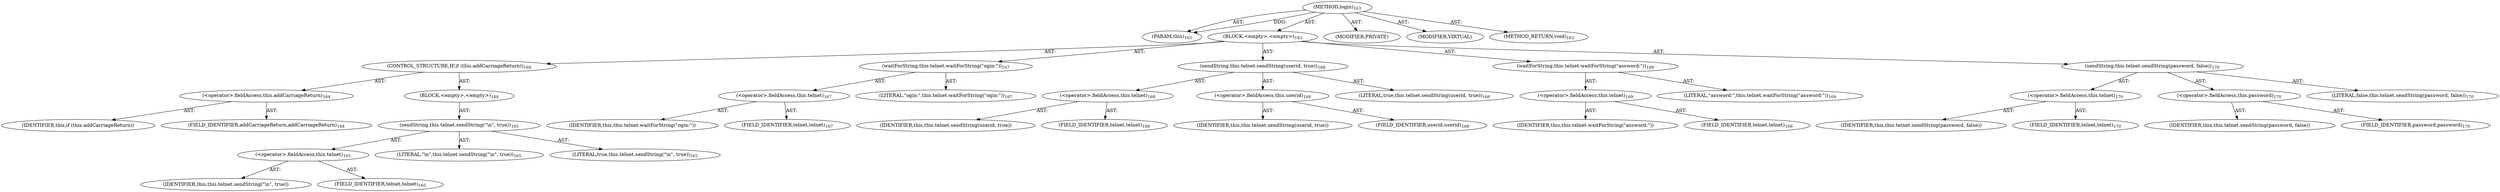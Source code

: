 digraph "login" {  
"111669149697" [label = <(METHOD,login)<SUB>163</SUB>> ]
"115964117012" [label = <(PARAM,this)<SUB>163</SUB>> ]
"25769803789" [label = <(BLOCK,&lt;empty&gt;,&lt;empty&gt;)<SUB>163</SUB>> ]
"47244640264" [label = <(CONTROL_STRUCTURE,IF,if (this.addCarriageReturn))<SUB>164</SUB>> ]
"30064771135" [label = <(&lt;operator&gt;.fieldAccess,this.addCarriageReturn)<SUB>164</SUB>> ]
"68719476800" [label = <(IDENTIFIER,this,if (this.addCarriageReturn))> ]
"55834574865" [label = <(FIELD_IDENTIFIER,addCarriageReturn,addCarriageReturn)<SUB>164</SUB>> ]
"25769803790" [label = <(BLOCK,&lt;empty&gt;,&lt;empty&gt;)<SUB>164</SUB>> ]
"30064771136" [label = <(sendString,this.telnet.sendString(&quot;\n&quot;, true))<SUB>165</SUB>> ]
"30064771137" [label = <(&lt;operator&gt;.fieldAccess,this.telnet)<SUB>165</SUB>> ]
"68719476801" [label = <(IDENTIFIER,this,this.telnet.sendString(&quot;\n&quot;, true))> ]
"55834574866" [label = <(FIELD_IDENTIFIER,telnet,telnet)<SUB>165</SUB>> ]
"90194313229" [label = <(LITERAL,&quot;\n&quot;,this.telnet.sendString(&quot;\n&quot;, true))<SUB>165</SUB>> ]
"90194313230" [label = <(LITERAL,true,this.telnet.sendString(&quot;\n&quot;, true))<SUB>165</SUB>> ]
"30064771138" [label = <(waitForString,this.telnet.waitForString(&quot;ogin:&quot;))<SUB>167</SUB>> ]
"30064771139" [label = <(&lt;operator&gt;.fieldAccess,this.telnet)<SUB>167</SUB>> ]
"68719476802" [label = <(IDENTIFIER,this,this.telnet.waitForString(&quot;ogin:&quot;))> ]
"55834574867" [label = <(FIELD_IDENTIFIER,telnet,telnet)<SUB>167</SUB>> ]
"90194313231" [label = <(LITERAL,&quot;ogin:&quot;,this.telnet.waitForString(&quot;ogin:&quot;))<SUB>167</SUB>> ]
"30064771140" [label = <(sendString,this.telnet.sendString(userid, true))<SUB>168</SUB>> ]
"30064771141" [label = <(&lt;operator&gt;.fieldAccess,this.telnet)<SUB>168</SUB>> ]
"68719476803" [label = <(IDENTIFIER,this,this.telnet.sendString(userid, true))> ]
"55834574868" [label = <(FIELD_IDENTIFIER,telnet,telnet)<SUB>168</SUB>> ]
"30064771142" [label = <(&lt;operator&gt;.fieldAccess,this.userid)<SUB>168</SUB>> ]
"68719476804" [label = <(IDENTIFIER,this,this.telnet.sendString(userid, true))> ]
"55834574869" [label = <(FIELD_IDENTIFIER,userid,userid)<SUB>168</SUB>> ]
"90194313232" [label = <(LITERAL,true,this.telnet.sendString(userid, true))<SUB>168</SUB>> ]
"30064771143" [label = <(waitForString,this.telnet.waitForString(&quot;assword:&quot;))<SUB>169</SUB>> ]
"30064771144" [label = <(&lt;operator&gt;.fieldAccess,this.telnet)<SUB>169</SUB>> ]
"68719476805" [label = <(IDENTIFIER,this,this.telnet.waitForString(&quot;assword:&quot;))> ]
"55834574870" [label = <(FIELD_IDENTIFIER,telnet,telnet)<SUB>169</SUB>> ]
"90194313233" [label = <(LITERAL,&quot;assword:&quot;,this.telnet.waitForString(&quot;assword:&quot;))<SUB>169</SUB>> ]
"30064771145" [label = <(sendString,this.telnet.sendString(password, false))<SUB>170</SUB>> ]
"30064771146" [label = <(&lt;operator&gt;.fieldAccess,this.telnet)<SUB>170</SUB>> ]
"68719476806" [label = <(IDENTIFIER,this,this.telnet.sendString(password, false))> ]
"55834574871" [label = <(FIELD_IDENTIFIER,telnet,telnet)<SUB>170</SUB>> ]
"30064771147" [label = <(&lt;operator&gt;.fieldAccess,this.password)<SUB>170</SUB>> ]
"68719476807" [label = <(IDENTIFIER,this,this.telnet.sendString(password, false))> ]
"55834574872" [label = <(FIELD_IDENTIFIER,password,password)<SUB>170</SUB>> ]
"90194313234" [label = <(LITERAL,false,this.telnet.sendString(password, false))<SUB>170</SUB>> ]
"133143986186" [label = <(MODIFIER,PRIVATE)> ]
"133143986187" [label = <(MODIFIER,VIRTUAL)> ]
"128849018881" [label = <(METHOD_RETURN,void)<SUB>163</SUB>> ]
  "111669149697" -> "115964117012"  [ label = "AST: "] 
  "111669149697" -> "25769803789"  [ label = "AST: "] 
  "111669149697" -> "133143986186"  [ label = "AST: "] 
  "111669149697" -> "133143986187"  [ label = "AST: "] 
  "111669149697" -> "128849018881"  [ label = "AST: "] 
  "25769803789" -> "47244640264"  [ label = "AST: "] 
  "25769803789" -> "30064771138"  [ label = "AST: "] 
  "25769803789" -> "30064771140"  [ label = "AST: "] 
  "25769803789" -> "30064771143"  [ label = "AST: "] 
  "25769803789" -> "30064771145"  [ label = "AST: "] 
  "47244640264" -> "30064771135"  [ label = "AST: "] 
  "47244640264" -> "25769803790"  [ label = "AST: "] 
  "30064771135" -> "68719476800"  [ label = "AST: "] 
  "30064771135" -> "55834574865"  [ label = "AST: "] 
  "25769803790" -> "30064771136"  [ label = "AST: "] 
  "30064771136" -> "30064771137"  [ label = "AST: "] 
  "30064771136" -> "90194313229"  [ label = "AST: "] 
  "30064771136" -> "90194313230"  [ label = "AST: "] 
  "30064771137" -> "68719476801"  [ label = "AST: "] 
  "30064771137" -> "55834574866"  [ label = "AST: "] 
  "30064771138" -> "30064771139"  [ label = "AST: "] 
  "30064771138" -> "90194313231"  [ label = "AST: "] 
  "30064771139" -> "68719476802"  [ label = "AST: "] 
  "30064771139" -> "55834574867"  [ label = "AST: "] 
  "30064771140" -> "30064771141"  [ label = "AST: "] 
  "30064771140" -> "30064771142"  [ label = "AST: "] 
  "30064771140" -> "90194313232"  [ label = "AST: "] 
  "30064771141" -> "68719476803"  [ label = "AST: "] 
  "30064771141" -> "55834574868"  [ label = "AST: "] 
  "30064771142" -> "68719476804"  [ label = "AST: "] 
  "30064771142" -> "55834574869"  [ label = "AST: "] 
  "30064771143" -> "30064771144"  [ label = "AST: "] 
  "30064771143" -> "90194313233"  [ label = "AST: "] 
  "30064771144" -> "68719476805"  [ label = "AST: "] 
  "30064771144" -> "55834574870"  [ label = "AST: "] 
  "30064771145" -> "30064771146"  [ label = "AST: "] 
  "30064771145" -> "30064771147"  [ label = "AST: "] 
  "30064771145" -> "90194313234"  [ label = "AST: "] 
  "30064771146" -> "68719476806"  [ label = "AST: "] 
  "30064771146" -> "55834574871"  [ label = "AST: "] 
  "30064771147" -> "68719476807"  [ label = "AST: "] 
  "30064771147" -> "55834574872"  [ label = "AST: "] 
  "111669149697" -> "115964117012"  [ label = "DDG: "] 
}
